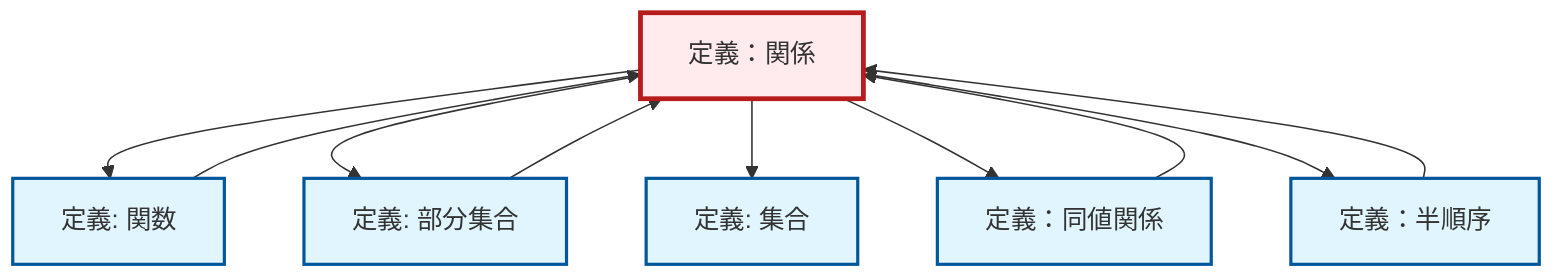 graph TD
    classDef definition fill:#e1f5fe,stroke:#01579b,stroke-width:2px
    classDef theorem fill:#f3e5f5,stroke:#4a148c,stroke-width:2px
    classDef axiom fill:#fff3e0,stroke:#e65100,stroke-width:2px
    classDef example fill:#e8f5e9,stroke:#1b5e20,stroke-width:2px
    classDef current fill:#ffebee,stroke:#b71c1c,stroke-width:3px
    def-set["定義: 集合"]:::definition
    def-relation["定義：関係"]:::definition
    def-function["定義: 関数"]:::definition
    def-partial-order["定義：半順序"]:::definition
    def-subset["定義: 部分集合"]:::definition
    def-equivalence-relation["定義：同値関係"]:::definition
    def-function --> def-relation
    def-partial-order --> def-relation
    def-subset --> def-relation
    def-relation --> def-function
    def-relation --> def-subset
    def-relation --> def-set
    def-equivalence-relation --> def-relation
    def-relation --> def-equivalence-relation
    def-relation --> def-partial-order
    class def-relation current